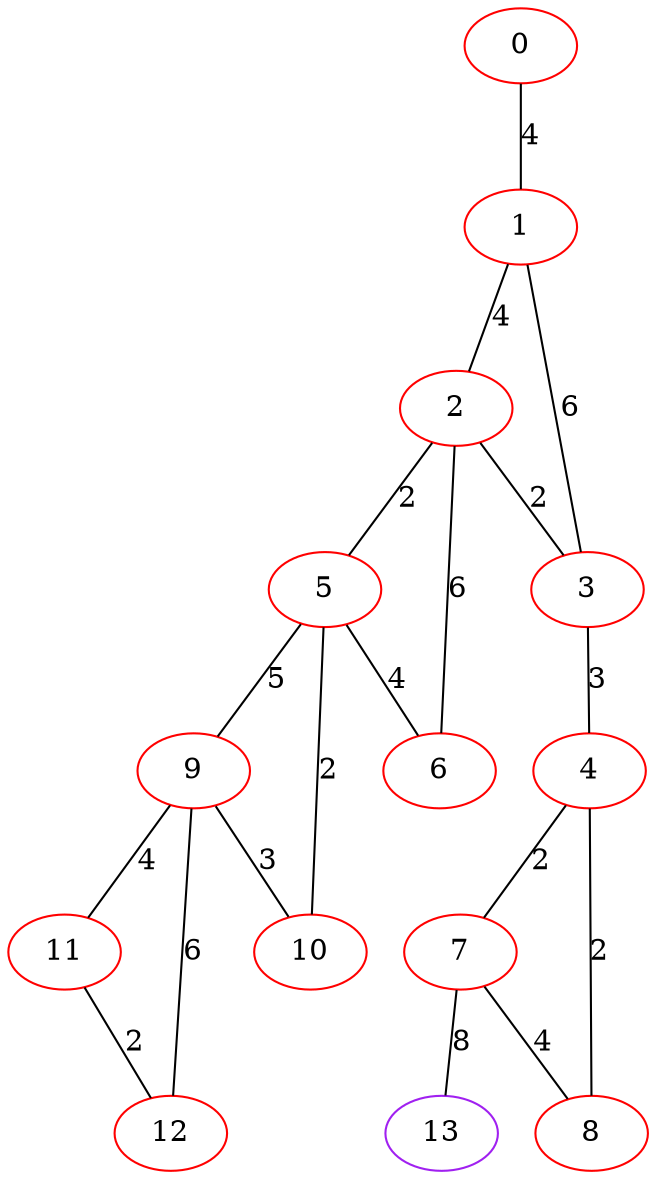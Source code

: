 graph "" {
0 [color=red, weight=1];
1 [color=red, weight=1];
2 [color=red, weight=1];
3 [color=red, weight=1];
4 [color=red, weight=1];
5 [color=red, weight=1];
6 [color=red, weight=1];
7 [color=red, weight=1];
8 [color=red, weight=1];
9 [color=red, weight=1];
10 [color=red, weight=1];
11 [color=red, weight=1];
12 [color=red, weight=1];
13 [color=purple, weight=4];
0 -- 1  [key=0, label=4];
1 -- 2  [key=0, label=4];
1 -- 3  [key=0, label=6];
2 -- 3  [key=0, label=2];
2 -- 5  [key=0, label=2];
2 -- 6  [key=0, label=6];
3 -- 4  [key=0, label=3];
4 -- 8  [key=0, label=2];
4 -- 7  [key=0, label=2];
5 -- 9  [key=0, label=5];
5 -- 10  [key=0, label=2];
5 -- 6  [key=0, label=4];
7 -- 8  [key=0, label=4];
7 -- 13  [key=0, label=8];
9 -- 10  [key=0, label=3];
9 -- 11  [key=0, label=4];
9 -- 12  [key=0, label=6];
11 -- 12  [key=0, label=2];
}
